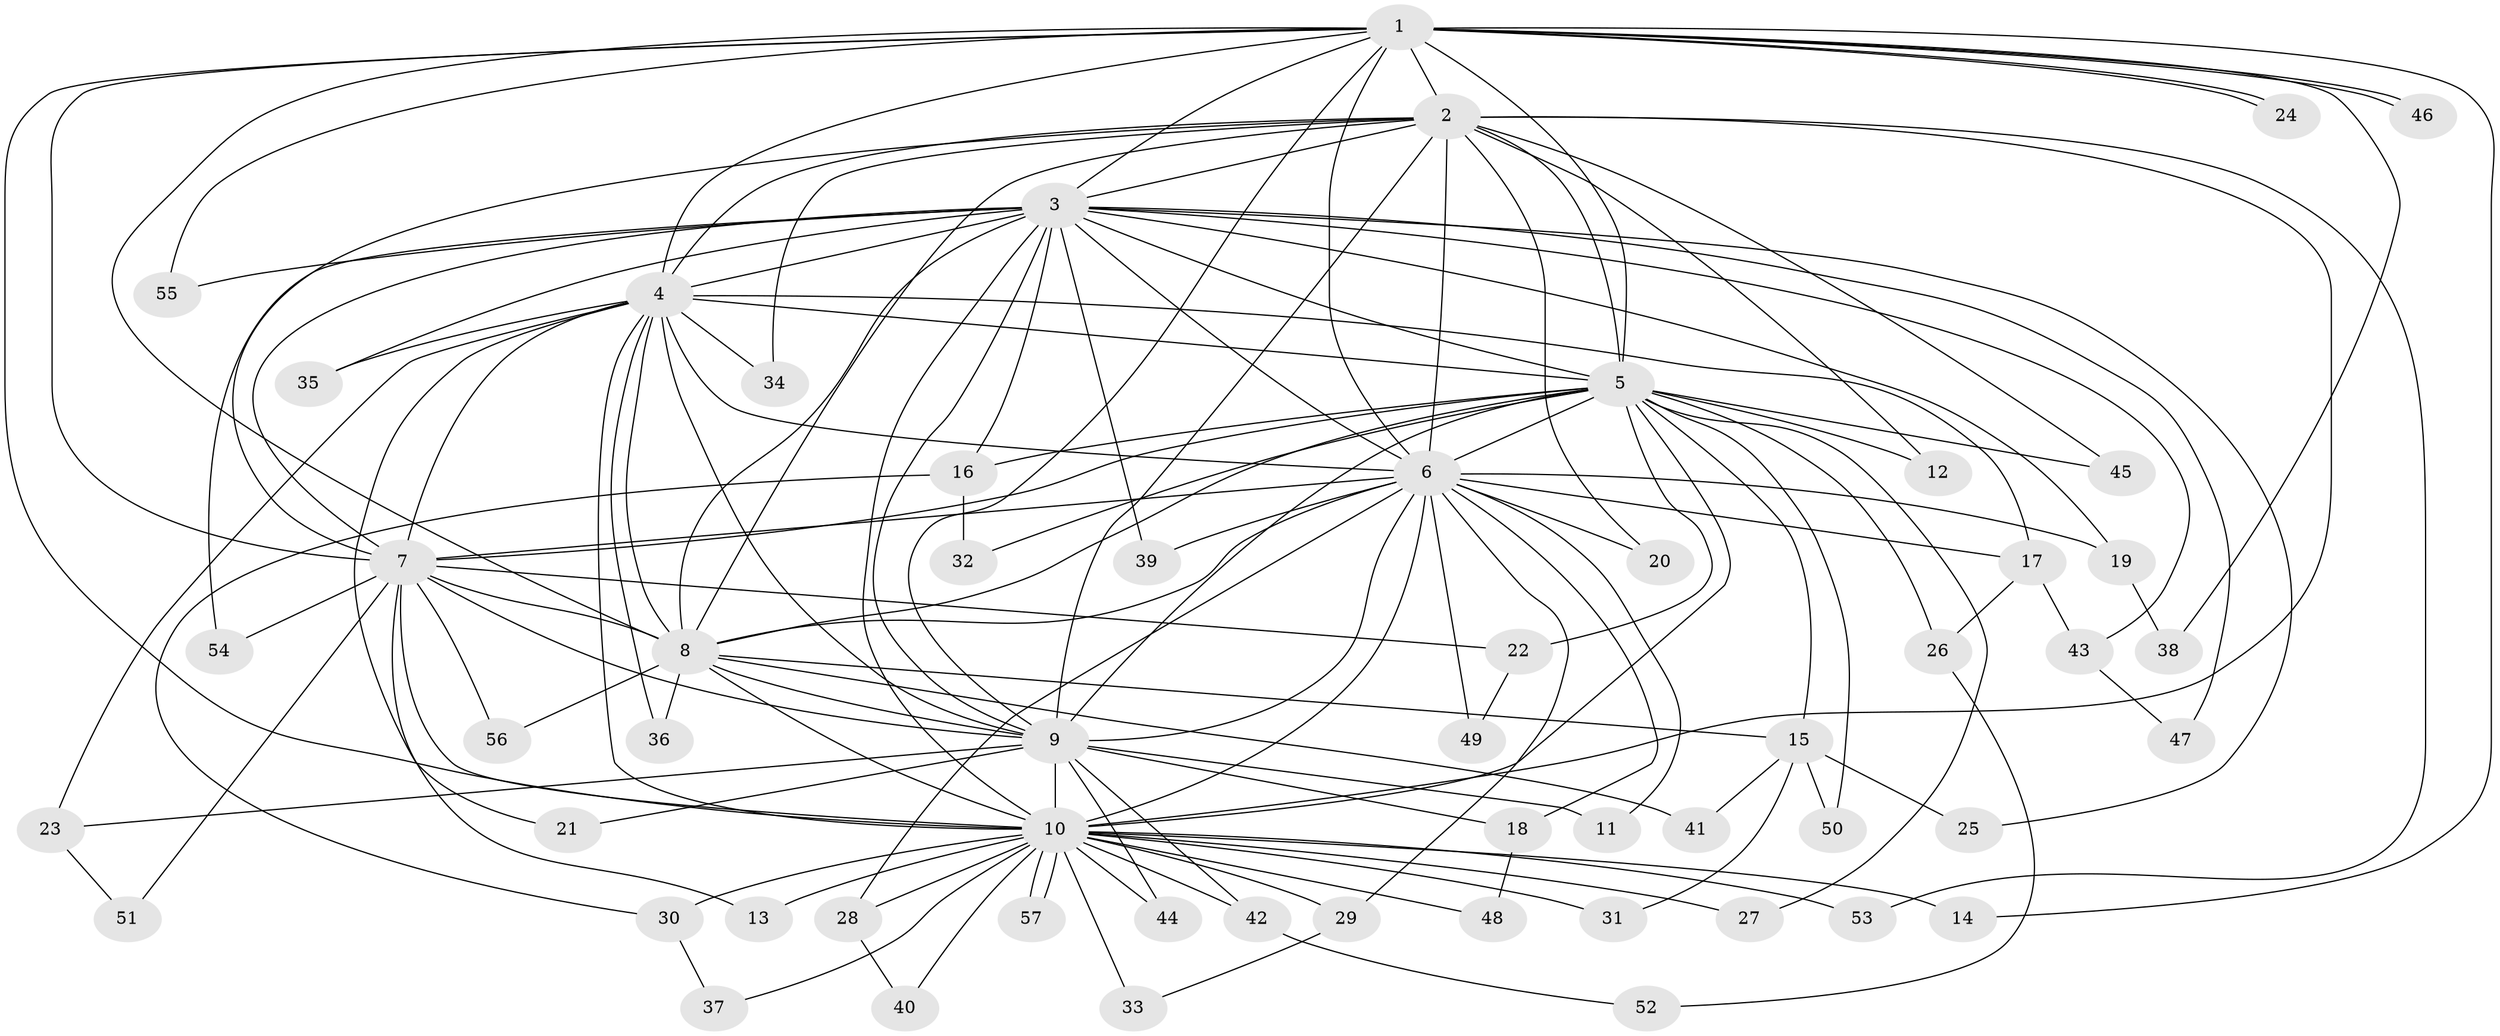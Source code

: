 // Generated by graph-tools (version 1.1) at 2025/11/02/27/25 16:11:05]
// undirected, 57 vertices, 139 edges
graph export_dot {
graph [start="1"]
  node [color=gray90,style=filled];
  1;
  2;
  3;
  4;
  5;
  6;
  7;
  8;
  9;
  10;
  11;
  12;
  13;
  14;
  15;
  16;
  17;
  18;
  19;
  20;
  21;
  22;
  23;
  24;
  25;
  26;
  27;
  28;
  29;
  30;
  31;
  32;
  33;
  34;
  35;
  36;
  37;
  38;
  39;
  40;
  41;
  42;
  43;
  44;
  45;
  46;
  47;
  48;
  49;
  50;
  51;
  52;
  53;
  54;
  55;
  56;
  57;
  1 -- 2;
  1 -- 3;
  1 -- 4;
  1 -- 5;
  1 -- 6;
  1 -- 7;
  1 -- 8;
  1 -- 9;
  1 -- 10;
  1 -- 14;
  1 -- 24;
  1 -- 24;
  1 -- 38;
  1 -- 46;
  1 -- 46;
  1 -- 55;
  2 -- 3;
  2 -- 4;
  2 -- 5;
  2 -- 6;
  2 -- 7;
  2 -- 8;
  2 -- 9;
  2 -- 10;
  2 -- 12;
  2 -- 20;
  2 -- 34;
  2 -- 45;
  2 -- 53;
  3 -- 4;
  3 -- 5;
  3 -- 6;
  3 -- 7;
  3 -- 8;
  3 -- 9;
  3 -- 10;
  3 -- 16;
  3 -- 19;
  3 -- 25;
  3 -- 35;
  3 -- 39;
  3 -- 43;
  3 -- 47;
  3 -- 54;
  3 -- 55;
  4 -- 5;
  4 -- 6;
  4 -- 7;
  4 -- 8;
  4 -- 9;
  4 -- 10;
  4 -- 17;
  4 -- 21;
  4 -- 23;
  4 -- 34;
  4 -- 35;
  4 -- 36;
  5 -- 6;
  5 -- 7;
  5 -- 8;
  5 -- 9;
  5 -- 10;
  5 -- 12;
  5 -- 15;
  5 -- 16;
  5 -- 22;
  5 -- 26;
  5 -- 27;
  5 -- 32;
  5 -- 45;
  5 -- 50;
  6 -- 7;
  6 -- 8;
  6 -- 9;
  6 -- 10;
  6 -- 11;
  6 -- 17;
  6 -- 18;
  6 -- 19;
  6 -- 20;
  6 -- 28;
  6 -- 29;
  6 -- 39;
  6 -- 49;
  7 -- 8;
  7 -- 9;
  7 -- 10;
  7 -- 13;
  7 -- 22;
  7 -- 51;
  7 -- 54;
  7 -- 56;
  8 -- 9;
  8 -- 10;
  8 -- 15;
  8 -- 36;
  8 -- 41;
  8 -- 56;
  9 -- 10;
  9 -- 11;
  9 -- 18;
  9 -- 21;
  9 -- 23;
  9 -- 42;
  9 -- 44;
  10 -- 13;
  10 -- 14;
  10 -- 27;
  10 -- 28;
  10 -- 29;
  10 -- 30;
  10 -- 31;
  10 -- 33;
  10 -- 37;
  10 -- 40;
  10 -- 42;
  10 -- 44;
  10 -- 48;
  10 -- 53;
  10 -- 57;
  10 -- 57;
  15 -- 25;
  15 -- 31;
  15 -- 41;
  15 -- 50;
  16 -- 30;
  16 -- 32;
  17 -- 26;
  17 -- 43;
  18 -- 48;
  19 -- 38;
  22 -- 49;
  23 -- 51;
  26 -- 52;
  28 -- 40;
  29 -- 33;
  30 -- 37;
  42 -- 52;
  43 -- 47;
}
